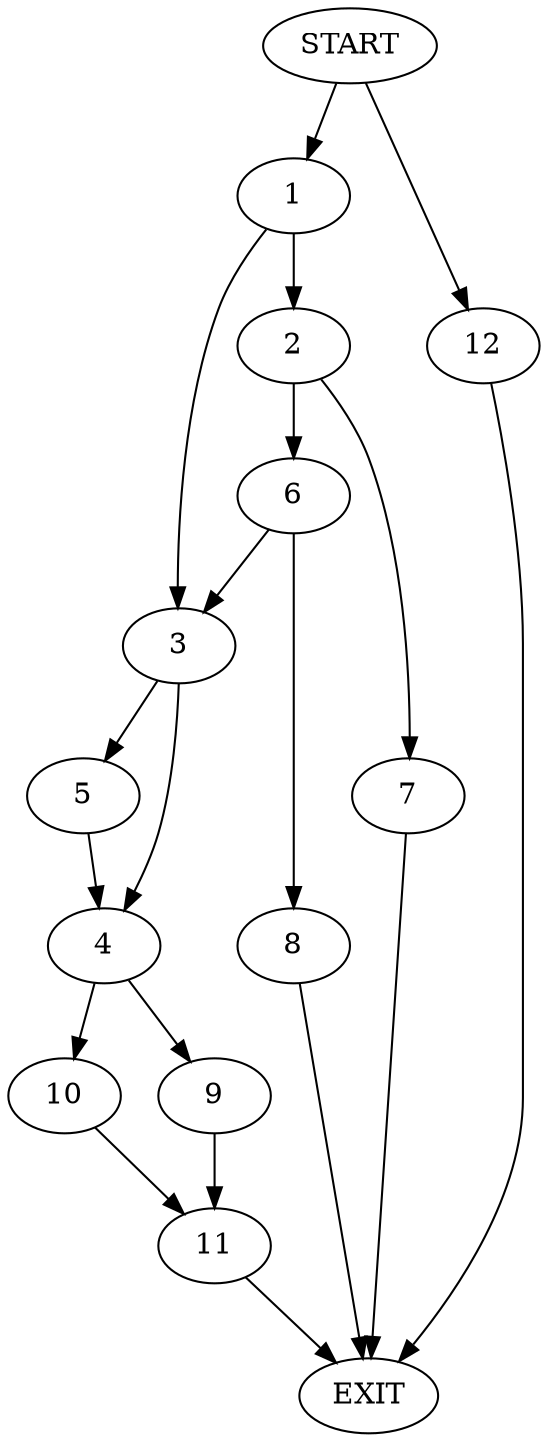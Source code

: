 digraph {
0 [label="START"]
13 [label="EXIT"]
0 -> 1
1 -> 2
1 -> 3
3 -> 4
3 -> 5
2 -> 6
2 -> 7
6 -> 8
6 -> 3
7 -> 13
8 -> 13
5 -> 4
4 -> 9
4 -> 10
10 -> 11
9 -> 11
11 -> 13
0 -> 12
12 -> 13
}
